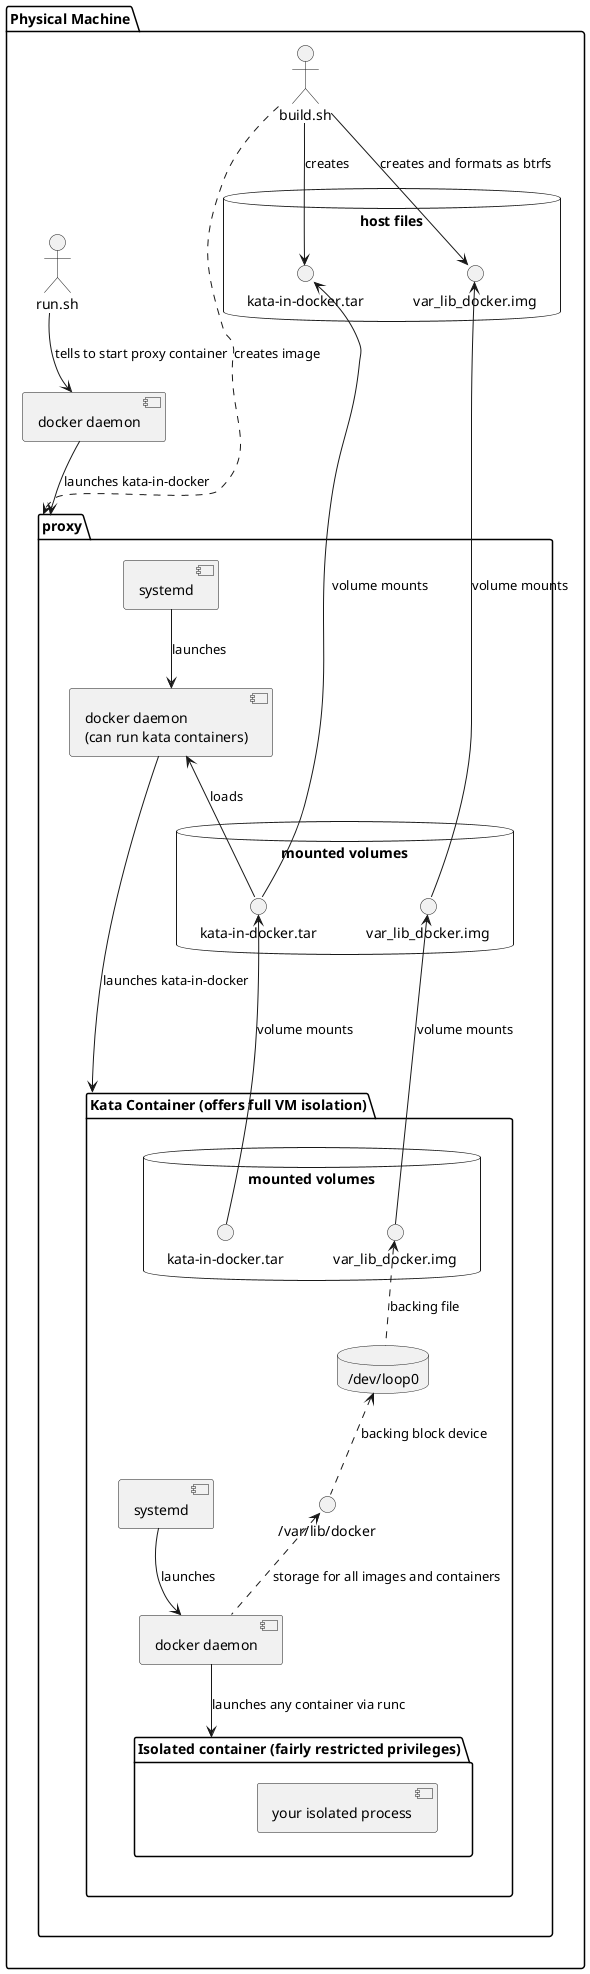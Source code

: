 @startuml
skinparam componentStyle uml2

package "Physical Machine" as physical {
    build.sh as initialSetup
    initialSetup ....> proxy : creates image
    run.sh as runScript
    [docker daemon] as outerDocker
    runScript --> outerDocker : tells to start proxy container
    outerDocker --> proxy : launches kata-in-docker

    database "host files" as host.volumes {
        () var_lib_docker.img as dockerImg.host
        () "kata-in-docker.tar" as kataInDocker.host
        initialSetup --> dockerImg.host : creates and formats as btrfs
        initialSetup --> kataInDocker.host : creates
    }
    package "Physical Machine Proxy Container (fairly high privileges)" as proxy {
        database "mounted volumes" as proxy.volumes {
            () "kata-in-docker.tar" as kataInDocker.proxy
            () var_lib_docker.img as dockerImg.proxy
            kataInDocker.host <--- kataInDocker.proxy : volume mounts
            dockerImg.host <--- dockerImg.proxy : volume mounts
        }
        [systemd]
        component kataDocker [
            docker daemon
            (can run kata containers)
        ]
        kataDocker <-- kataInDocker.proxy : loads
        systemd --> kataDocker : launches
        package "Kata Container (offers full VM isolation)" as kataContainer {
            database "mounted volumes" as kata.volumes {
                () "kata-in-docker.tar" as kataInDocker.kata
                () var_lib_docker.img as dockerImg.kata
                kataInDocker.proxy <--- kataInDocker.kata : volume mounts
                dockerImg.proxy <--- dockerImg.kata : volume mounts
            }
            database "/dev/loop0" as loop0
            () "/var/lib/docker" as varLibDocker
            loop0 <.. varLibDocker : backing block device
            [systemd] as nestedSystemd
            component "docker daemon" as nestedDocker
            varLibDocker <.. nestedDocker : storage for all images and containers
            package "Isolated container (fairly restricted privileges)" as isolatedContainer {
                [your isolated process] as isolatedProcess
            }
        }
        kataDocker --> kataContainer : launches kata-in-docker
        nestedSystemd --> nestedDocker : launches
        nestedDocker --> isolatedContainer : launches any container via runc
    }
    dockerImg.kata <.. loop0 : backing file
}

@enduml
